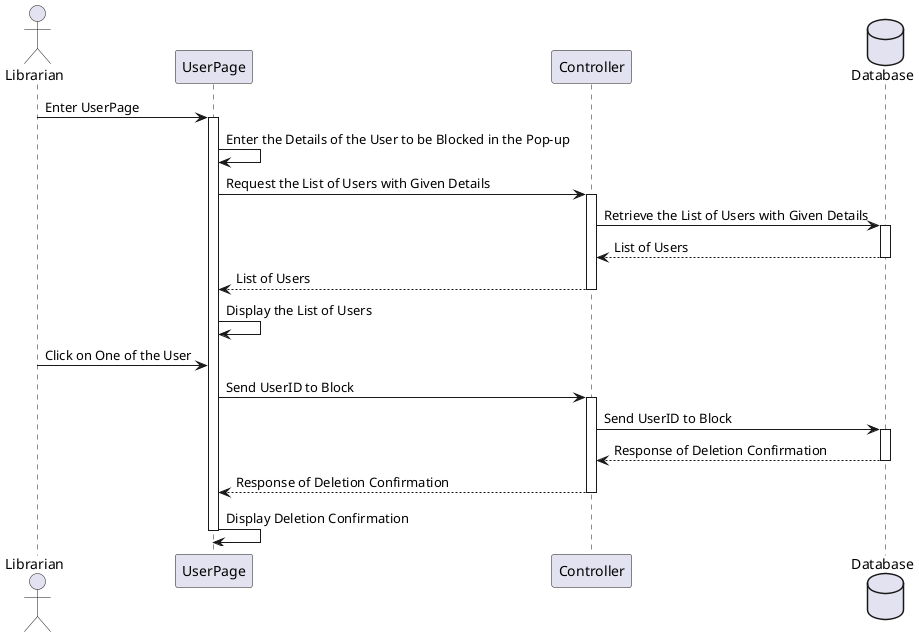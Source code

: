 @startuml BlockUser
actor Librarian
participant UserPage as UserPage
participant Controller as Controller
database Database


Librarian -> UserPage: Enter UserPage

activate UserPage

UserPage -> UserPage: Enter the Details of the User to be Blocked in the Pop-up
UserPage -> Controller: Request the List of Users with Given Details
activate Controller

Controller -> Database: Retrieve the List of Users with Given Details
activate Database

Database --> Controller:  List of Users
deactivate Database

Controller --> UserPage: List of Users
deactivate Controller
UserPage -> UserPage: Display the List of Users

Librarian -> UserPage: Click on One of the User
UserPage -> Controller: Send UserID to Block
activate Controller

Controller -> Database: Send UserID to Block
activate Database

Database --> Controller: Response of Deletion Confirmation
deactivate Database

Controller --> UserPage: Response of Deletion Confirmation
deactivate Controller

UserPage -> UserPage: Display Deletion Confirmation
deactivate UserPage

@enduml